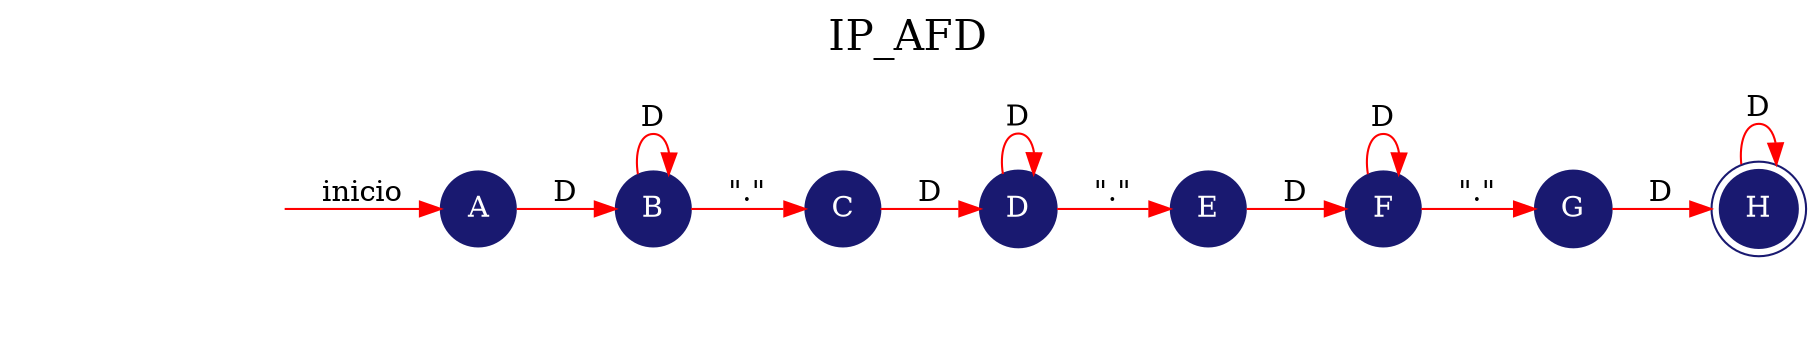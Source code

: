 digraph IP_AFD {
	rankdir=LR;
	graph [label="IP_AFD", labelloc=t, fontsize=20]; 
	node [style = filled,color = mediumseagreen];
	node [shape=circle];
	node [color=midnightblue,fontcolor=white];
	edge [color=red];
	secret_node [style=invis];
	secret_node -> A [label="inicio"];

	A->B [label="D"];

	B->B [label="D"];

	B->C [label="\".\""];

	C->D [label="D"];

	D->D [label="D"];

	D->E [label="\".\""];

	E->F [label="D"];

	F->F [label="D"];

	F->G [label="\".\""];

	G->H [label="D"];

	H->H [label="D"];

	H[shape=doublecircle];
 }